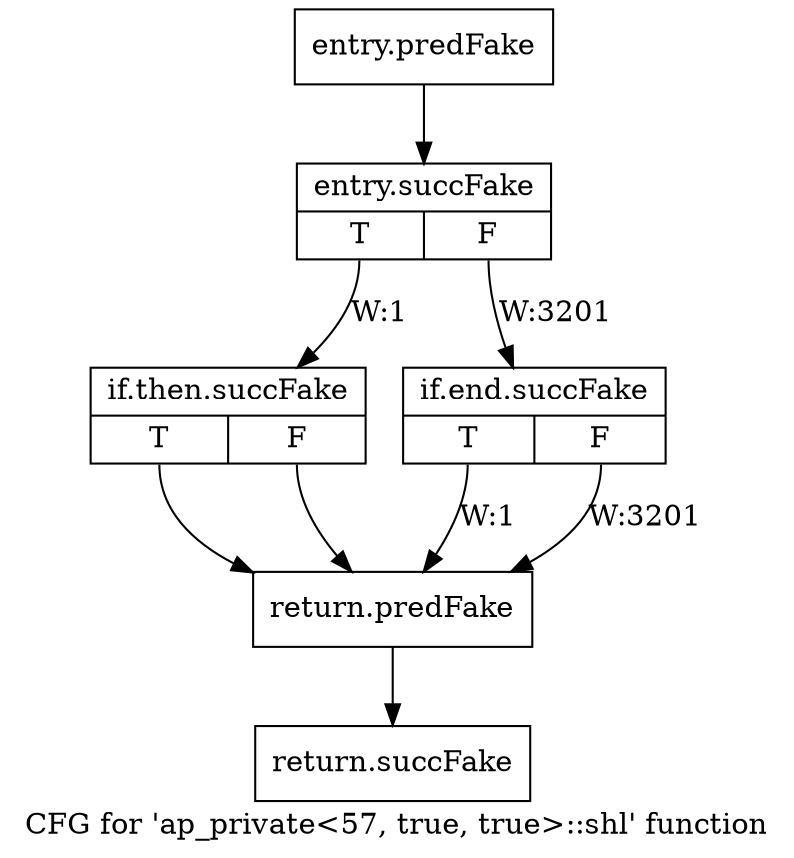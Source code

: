 digraph "CFG for 'ap_private\<57, true, true\>::shl' function" {
	label="CFG for 'ap_private\<57, true, true\>::shl' function";

	Node0x3bd4c90 [shape=record,filename="",linenumber="",label="{entry.predFake}"];
	Node0x3bd4c90 -> Node0x3ea8c30[ callList="" memoryops="" filename="/tools/Xilinx/Vitis_HLS/2022.1/include/etc/ap_private.h" execusionnum="3200"];
	Node0x3ea8c30 [shape=record,filename="/tools/Xilinx/Vitis_HLS/2022.1/include/etc/ap_private.h",linenumber="1898",label="{entry.succFake|{<s0>T|<s1>F}}"];
	Node0x3ea8c30:s0 -> Node0x3eabf20[label="W:1" callList="" memoryops="" filename="/tools/Xilinx/Vitis_HLS/2022.1/include/etc/ap_private.h" execusionnum="0"];
	Node0x3ea8c30:s1 -> Node0x3eabfd0[label="W:3201" callList="" memoryops="" filename="/tools/Xilinx/Vitis_HLS/2022.1/include/etc/ap_private.h" execusionnum="3200"];
	Node0x3eabf20 [shape=record,filename="/tools/Xilinx/Vitis_HLS/2022.1/include/etc/ap_private.h",linenumber="1899",label="{if.then.succFake|{<s0>T|<s1>F}}"];
	Node0x3eabf20:s0 -> Node0x3bd4ec0[ callList="" memoryops="" filename="/tools/Xilinx/Vitis_HLS/2022.1/include/etc/ap_private.h" execusionnum="0"];
	Node0x3eabf20:s1 -> Node0x3bd4ec0[ callList="" memoryops="" filename="/tools/Xilinx/Vitis_HLS/2022.1/include/etc/ap_private.h" execusionnum="0"];
	Node0x3eabfd0 [shape=record,filename="/tools/Xilinx/Vitis_HLS/2022.1/include/etc/ap_private.h",linenumber="1904",label="{if.end.succFake|{<s0>T|<s1>F}}"];
	Node0x3eabfd0:s0 -> Node0x3bd4ec0[label="W:1" callList="" memoryops="" filename="/tools/Xilinx/Vitis_HLS/2022.1/include/etc/ap_private.h" execusionnum="0"];
	Node0x3eabfd0:s1 -> Node0x3bd4ec0[label="W:3201" callList="" memoryops="" filename="/tools/Xilinx/Vitis_HLS/2022.1/include/etc/ap_private.h" execusionnum="3200"];
	Node0x3bd4ec0 [shape=record,filename="/tools/Xilinx/Vitis_HLS/2022.1/include/etc/ap_private.h",linenumber="1910",label="{return.predFake}"];
	Node0x3bd4ec0 -> Node0x3eac340[ callList="" memoryops="" filename="/tools/Xilinx/Vitis_HLS/2022.1/include/etc/ap_private.h" execusionnum="3200"];
	Node0x3eac340 [shape=record,filename="/tools/Xilinx/Vitis_HLS/2022.1/include/etc/ap_private.h",linenumber="1910",label="{return.succFake}"];
}
